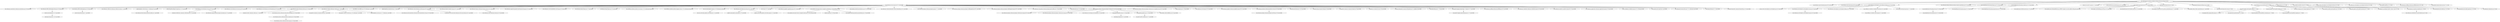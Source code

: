 digraph "de.codescape.jira.plugins:multiple-subtasks:atlassian-plugin:23.09.2" { 
	"de.codescape.jira.plugins:multiple-subtasks:atlassian-plugin:23.09.2" -> "com.atlassian.jira:jira-api:jar:9.11.0:provided" ; 
	"de.codescape.jira.plugins:multiple-subtasks:atlassian-plugin:23.09.2" -> "com.atlassian.upm:licensing-api:jar:6.0.4:provided" ; 
	"de.codescape.jira.plugins:multiple-subtasks:atlassian-plugin:23.09.2" -> "com.atlassian.upm:upm-api:jar:6.0.4:provided" ; 
	"de.codescape.jira.plugins:multiple-subtasks:atlassian-plugin:23.09.2" -> "com.atlassian.activeobjects:activeobjects-plugin:jar:4.0.3:provided" ; 
	"de.codescape.jira.plugins:multiple-subtasks:atlassian-plugin:23.09.2" -> "com.atlassian.plugin:atlassian-spring-scanner-annotation:jar:3.0.1:provided" ; 
	"de.codescape.jira.plugins:multiple-subtasks:atlassian-plugin:23.09.2" -> "org.springframework:spring-beans:jar:5.3.19:provided" ; 
	"de.codescape.jira.plugins:multiple-subtasks:atlassian-plugin:23.09.2" -> "org.springframework:spring-context:jar:5.3.19:provided" ; 
	"de.codescape.jira.plugins:multiple-subtasks:atlassian-plugin:23.09.2" -> "javax.ws.rs:jsr311-api:jar:1.1.1:provided" ; 
	"de.codescape.jira.plugins:multiple-subtasks:atlassian-plugin:23.09.2" -> "javax.servlet:javax.servlet-api:jar:4.0.1:provided" ; 
	"de.codescape.jira.plugins:multiple-subtasks:atlassian-plugin:23.09.2" -> "com.google.guava:guava:jar:31.0.1-jre:provided" ; 
	"de.codescape.jira.plugins:multiple-subtasks:atlassian-plugin:23.09.2" -> "org.hamcrest:hamcrest:jar:2.2:test" ; 
	"de.codescape.jira.plugins:multiple-subtasks:atlassian-plugin:23.09.2" -> "org.hamcrest:hamcrest-library:jar:2.2:test" ; 
	"de.codescape.jira.plugins:multiple-subtasks:atlassian-plugin:23.09.2" -> "com.atlassian.jira:jira-tests:jar:9.11.0:test" ; 
	"de.codescape.jira.plugins:multiple-subtasks:atlassian-plugin:23.09.2" -> "junit:junit:jar:4.13.1:test" ; 
	"de.codescape.jira.plugins:multiple-subtasks:atlassian-plugin:23.09.2" -> "org.mockito:mockito-core:jar:3.1.0:test" ; 
	"de.codescape.jira.plugins:multiple-subtasks:atlassian-plugin:23.09.2" -> "net.java.dev.activeobjects:activeobjects-test:jar:4.0.3:test" ; 
	"de.codescape.jira.plugins:multiple-subtasks:atlassian-plugin:23.09.2" -> "com.atlassian.activeobjects:activeobjects-test:jar:4.0.3:test" ; 
	"de.codescape.jira.plugins:multiple-subtasks:atlassian-plugin:23.09.2" -> "org.hsqldb:hsqldb:jar:2.5.0:test" ; 
	"de.codescape.jira.plugins:multiple-subtasks:atlassian-plugin:23.09.2" -> "com.atlassian.profiling:atlassian-profiling-api:jar:4.8.1:test" ; 
	"de.codescape.jira.plugins:multiple-subtasks:atlassian-plugin:23.09.2" -> "org.apache.lucene:lucene-core:jar:7.3.1:test" ; 
	"com.atlassian.jira:jira-api:jar:9.11.0:provided" -> "com.atlassian.annotations:atlassian-annotations:jar:4.0.0:provided" ; 
	"com.atlassian.jira:jira-api:jar:9.11.0:provided" -> "com.atlassian.ofbiz:entityengine-share:jar:3.0.9:provided" ; 
	"com.atlassian.jira:jira-api:jar:9.11.0:provided" -> "com.atlassian.ofbiz:entityengine:jar:3.0.9:provided" ; 
	"com.atlassian.jira:jira-api:jar:9.11.0:provided" -> "com.atlassian.collectors:atlassian-collectors-util:jar:1.1:provided" ; 
	"com.atlassian.jira:jira-api:jar:9.11.0:provided" -> "opensymphony:webwork:jar:1.4-atlassian-31:provided" ; 
	"com.atlassian.jira:jira-api:jar:9.11.0:provided" -> "webwork:pell-multipart-request:jar:1.31.0:provided" ; 
	"com.atlassian.jira:jira-api:jar:9.11.0:provided" -> "com.atlassian.core:atlassian-core:jar:8.0.0:provided" ; 
	"com.atlassian.jira:jira-api:jar:9.11.0:provided" -> "com.atlassian.core:atlassian-core-user:jar:8.0.0:provided" ; 
	"com.atlassian.jira:jira-api:jar:9.11.0:provided" -> "com.atlassian.core:atlassian-core-thumbnail:jar:8.0.0:provided" ; 
	"com.atlassian.jira:jira-api:jar:9.11.0:provided" -> "com.atlassian.extras:atlassian-extras:jar:3.4.6:provided" ; 
	"com.atlassian.jira:jira-api:jar:9.11.0:provided" -> "com.atlassian.velocity:atlassian-velocity:jar:1.4:provided" ; 
	"com.atlassian.jira:jira-api:jar:9.11.0:provided" -> "osworkflow:osworkflow:jar:2.9.0-atlassian-1:provided" ; 
	"com.atlassian.jira:jira-api:jar:9.11.0:provided" -> "opensymphony:propertyset:jar:1.5:provided" ; 
	"com.atlassian.jira:jira-api:jar:9.11.0:provided" -> "com.atlassian.cache:atlassian-cache-api:jar:6.0.2:provided" ; 
	"com.atlassian.jira:jira-api:jar:9.11.0:provided" -> "com.atlassian.beehive:beehive-api:jar:5.0.1:provided" ; 
	"com.atlassian.jira:jira-api:jar:9.11.0:provided" -> "com.atlassian.tenancy:atlassian-tenancy-api:jar:4.0.1:provided" ; 
	"com.atlassian.jira:jira-api:jar:9.11.0:provided" -> "com.atlassian.upgrade:upgrade-task-framework-api:jar:2.0.2:provided" ; 
	"com.atlassian.jira:jira-api:jar:9.11.0:provided" -> "com.atlassian.crowd:embedded-crowd-api:jar:5.0.6:provided" ; 
	"com.atlassian.jira:jira-api:jar:9.11.0:provided" -> "com.atlassian.fugue:fugue:jar:2.7.0:provided" ; 
	"com.atlassian.jira:jira-api:jar:9.11.0:provided" -> "io.atlassian.fugue:fugue:jar:5.0.0:provided" ; 
	"com.atlassian.jira:jira-api:jar:9.11.0:provided" -> "org.codehaus.jackson:jackson-core-asl:jar:1.9.14-atlassian-6:provided" ; 
	"com.atlassian.jira:jira-api:jar:9.11.0:provided" -> "org.codehaus.jackson:jackson-mapper-asl:jar:1.9.14-atlassian-6:provided" ; 
	"com.atlassian.jira:jira-api:jar:9.11.0:provided" -> "com.sun.mail:jakarta.mail:jar:1.6.5-atlassian-2:provided" ; 
	"com.atlassian.jira:jira-api:jar:9.11.0:provided" -> "com.atlassian.mail:atlassian-mail:jar:6.0.1:provided" ; 
	"com.atlassian.jira:jira-api:jar:9.11.0:provided" -> "oro:oro:jar:2.0.7:provided" ; 
	"com.atlassian.jira:jira-api:jar:9.11.0:provided" -> "com.atlassian.applinks:applinks-api:jar:9.0.15:provided" ; 
	"com.atlassian.jira:jira-api:jar:9.11.0:provided" -> "com.google.javascript:closure-compiler-unshaded:jar:v20181008:provided" ; 
	"com.atlassian.jira:jira-api:jar:9.11.0:provided" -> "com.google.protobuf:protobuf-java:jar:3.21.9:provided" ; 
	"com.atlassian.jira:jira-api:jar:9.11.0:provided" -> "com.atlassian.velocity.htmlsafe:velocity-htmlsafe:jar:4.0.1:provided" ; 
	"com.atlassian.jira:jira-api:jar:9.11.0:provided" -> "com.atlassian.plugins:atlassian-plugins-api:jar:7.1.7:provided" ; 
	"com.atlassian.jira:jira-api:jar:9.11.0:provided" -> "com.atlassian.plugins:atlassian-plugins-webfragment:jar:6.0.1:provided" ; 
	"com.atlassian.jira:jira-api:jar:9.11.0:provided" -> "com.atlassian.plugins:atlassian-plugins-webfragment-api:jar:6.0.1:provided" ; 
	"com.atlassian.jira:jira-api:jar:9.11.0:provided" -> "com.atlassian.ozymandias:atlassian-plugin-point-safety:jar:1.0.0:provided" ; 
	"com.atlassian.jira:jira-api:jar:9.11.0:provided" -> "jfree:jfreechart:jar:1.0.13:provided" ; 
	"com.atlassian.jira:jira-api:jar:9.11.0:provided" -> "com.atlassian.plugins:atlassian-plugins-webresource:jar:6.0.5:provided" ; 
	"com.atlassian.jira:jira-api:jar:9.11.0:provided" -> "com.atlassian.plugins:atlassian-plugins-webresource-compiler-gcc:jar:6.0.5:provided" ; 
	"com.atlassian.jira:jira-api:jar:9.11.0:provided" -> "jfree:jcommon:jar:1.0.8:provided" ; 
	"com.atlassian.jira:jira-api:jar:9.11.0:provided" -> "com.atlassian.sal:sal-api:jar:5.0.3:provided" ; 
	"com.atlassian.jira:jira-api:jar:9.11.0:provided" -> "com.atlassian.gadgets:atlassian-gadgets-api:jar:8.0.21:provided" ; 
	"com.atlassian.jira:jira-api:jar:9.11.0:provided" -> "com.atlassian.johnson:atlassian-johnson-core:jar:4.0.0:provided" ; 
	"com.atlassian.jira:jira-api:jar:9.11.0:provided" -> "joda-time:joda-time:jar:2.10.5:provided" ; 
	"com.atlassian.jira:jira-api:jar:9.11.0:provided" -> "commons-lang:commons-lang:jar:2.6:provided" ; 
	"com.atlassian.jira:jira-api:jar:9.11.0:provided" -> "org.apache.commons:commons-lang3:jar:3.9:provided" ; 
	"com.atlassian.jira:jira-api:jar:9.11.0:provided" -> "commons-io:commons-io:jar:2.8.0:provided" ; 
	"com.atlassian.jira:jira-api:jar:9.11.0:provided" -> "commons-httpclient:commons-httpclient:jar:3.1-jenkins-3:provided" ; 
	"com.atlassian.jira:jira-api:jar:9.11.0:provided" -> "org.slf4j:slf4j-api:jar:1.7.30:provided" ; 
	"com.atlassian.jira:jira-api:jar:9.11.0:provided" -> "org.apache.logging.log4j:log4j-1.2-api:jar:2.17.2:provided" ; 
	"com.atlassian.jira:jira-api:jar:9.11.0:provided" -> "com.atlassian.profiling:atlassian-profiling:jar:4.9.1:provided" ; 
	"com.atlassian.jira:jira-api:jar:9.11.0:provided" -> "com.atlassian.scheduler:atlassian-scheduler-api:jar:4.0.0:provided" ; 
	"com.atlassian.jira:jira-api:jar:9.11.0:provided" -> "com.atlassian.analytics:analytics-api:jar:8.2.10:provided" ; 
	"com.atlassian.jira:jira-api:jar:9.11.0:provided" -> "com.atlassian.application:atlassian-application-api:jar:2.0.0:provided" ; 
	"com.atlassian.jira:jira-api:jar:9.11.0:provided" -> "javax.validation:validation-api:jar:2.0.1.Final:provided" ; 
	"com.atlassian.jira:jira-api:jar:9.11.0:provided" -> "javax.inject:javax.inject:jar:1:provided" ; 
	"com.atlassian.jira:jira-api:jar:9.11.0:provided" -> "com.atlassian:lucene-extras:jar:7.3.1-atlassian-4:provided" ; 
	"com.atlassian.jira:jira-api:jar:9.11.0:provided" -> "org.dom4j:dom4j:jar:2.1.3:provided" ; 
	"com.atlassian.jira:jira-api:jar:9.11.0:provided" -> "commons-beanutils:commons-beanutils:jar:1.9.4:provided" ; 
	"com.atlassian.ofbiz:entityengine-share:jar:3.0.9:provided" -> "xerces:xercesImpl:jar:2.12.2:provided" ; 
	"xerces:xercesImpl:jar:2.12.2:provided" -> "xml-apis:xml-apis:jar:1.4.01:provided" ; 
	"com.atlassian.ofbiz:entityengine:jar:3.0.9:provided" -> "javax.transaction:jta:jar:1.1:provided" ; 
	"opensymphony:webwork:jar:1.4-atlassian-31:provided" -> "com.atlassian.html:atlassian-html-encoder:jar:1.4:provided" ; 
	"com.atlassian.core:atlassian-core:jar:8.0.0:provided" -> "commons-collections:commons-collections:jar:3.2.2:provided" ; 
	"com.atlassian.core:atlassian-core:jar:8.0.0:provided" -> "com.atlassian.image:atlassian-image-consumer:jar:1.0.1:provided" ; 
	"com.atlassian.extras:atlassian-extras:jar:3.4.6:provided" -> "commons-codec:commons-codec:jar:1.11:provided" ; 
	"com.atlassian.extras:atlassian-extras:jar:3.4.6:provided" -> "com.atlassian.extras:atlassian-extras-key-manager:jar:3.4.6:provided" ; 
	"com.atlassian.extras:atlassian-extras-key-manager:jar:3.4.6:provided" -> "com.atlassian.extras:atlassian-extras-common:jar:3.4.6:provided" ; 
	"com.atlassian.extras:atlassian-extras-common:jar:3.4.6:provided" -> "com.atlassian.extras:atlassian-extras-api:jar:3.4.6:provided" ; 
	"com.atlassian.velocity:atlassian-velocity:jar:1.4:provided" -> "org.apache.commons:commons-text:jar:1.9:provided" ; 
	"com.atlassian.velocity:atlassian-velocity:jar:1.4:provided" -> "org.apache.velocity:velocity:jar:1.6.4-atlassian-7:provided" ; 
	"com.atlassian.velocity:atlassian-velocity:jar:1.4:provided" -> "opensymphony:oscore:jar:2.2.7-atlassian-1:provided" ; 
	"com.atlassian.cache:atlassian-cache-api:jar:6.0.2:provided" -> "com.atlassian.instrumentation:atlassian-instrumentation-core:jar:3.0.0:provided" ; 
	"com.atlassian.cache:atlassian-cache-api:jar:6.0.2:provided" -> "io.atlassian.util.concurrent:atlassian-util-concurrent:jar:4.0.1:provided" ; 
	"com.atlassian.tenancy:atlassian-tenancy-api:jar:4.0.1:provided" -> "com.atlassian.event:atlassian-event:jar:4.0.5:provided" ; 
	"com.sun.mail:jakarta.mail:jar:1.6.5-atlassian-2:provided" -> "com.sun.activation:jakarta.activation:jar:1.2.1:provided" ; 
	"com.atlassian.mail:atlassian-mail:jar:6.0.1:provided" -> "jakarta.mail:jakarta.mail-api:jar:1.6.7:provided" ; 
	"com.atlassian.mail:atlassian-mail:jar:6.0.1:provided" -> "jakarta.activation:jakarta.activation-api:jar:1.2.2:provided" ; 
	"com.google.javascript:closure-compiler-unshaded:jar:v20181008:provided" -> "com.google.javascript:closure-compiler-externs:jar:v20181008:provided" ; 
	"com.google.javascript:closure-compiler-unshaded:jar:v20181008:provided" -> "args4j:args4j:jar:2.0.26:provided" ; 
	"com.google.javascript:closure-compiler-unshaded:jar:v20181008:provided" -> "com.google.jsinterop:jsinterop-annotations:jar:1.0.0:provided" ; 
	"com.atlassian.plugins:atlassian-plugins-webresource:jar:6.0.5:provided" -> "com.atlassian.plugins:atlassian-plugins-webresource-api:jar:6.0.5:provided" ; 
	"com.atlassian.plugins:atlassian-plugins-webresource:jar:6.0.5:provided" -> "com.atlassian.plugins:atlassian-plugins-webresource-spi:jar:6.0.5:provided" ; 
	"com.atlassian.plugins:atlassian-plugins-webresource:jar:6.0.5:provided" -> "com.atlassian.sourcemap:sourcemap:jar:2.0.0:provided" ; 
	"com.atlassian.plugins:atlassian-plugins-webresource:jar:6.0.5:provided" -> "org.jgrapht:jgrapht-core:jar:1.4.0:provided" ; 
	"com.atlassian.plugins:atlassian-plugins-webresource:jar:6.0.5:provided" -> "org.jgrapht:jgrapht-io:jar:1.4.0:provided" ; 
	"com.atlassian.plugins:atlassian-plugins-webresource:jar:6.0.5:provided" -> "org.tuckey:urlrewritefilter:jar:4.0.4:provided" ; 
	"org.jgrapht:jgrapht-core:jar:1.4.0:provided" -> "org.jheaps:jheaps:jar:0.11:provided" ; 
	"org.jgrapht:jgrapht-io:jar:1.4.0:provided" -> "org.antlr:antlr4-runtime:jar:4.7.2:provided" ; 
	"com.atlassian.johnson:atlassian-johnson-core:jar:4.0.0:provided" -> "com.atlassian.plugins:atlassian-plugins-servlet:jar:5.0.0:provided" ; 
	"org.apache.logging.log4j:log4j-1.2-api:jar:2.17.2:provided" -> "org.apache.logging.log4j:log4j-api:jar:2.17.2:provided" ; 
	"com.atlassian.activeobjects:activeobjects-plugin:jar:4.0.3:provided" -> "net.java.dev.activeobjects:activeobjects:jar:4.0.3:provided" ; 
	"com.atlassian.activeobjects:activeobjects-plugin:jar:4.0.3:provided" -> "com.atlassian.activeobjects:activeobjects-core:jar:4.0.3:provided" ; 
	"com.atlassian.activeobjects:activeobjects-plugin:jar:4.0.3:provided" -> "com.atlassian.activeobjects:activeobjects-dbex:jar:4.0.3:provided" ; 
	"com.atlassian.activeobjects:activeobjects-plugin:jar:4.0.3:provided" -> "org.codehaus.woodstox:woodstox-core-asl:jar:4.4.1:provided" ; 
	"com.atlassian.activeobjects:activeobjects-plugin:jar:4.0.3:provided" -> "com.google.code.gson:gson:jar:1.7.2:provided" ; 
	"com.atlassian.activeobjects:activeobjects-core:jar:4.0.3:provided" -> "com.atlassian.activeobjects:activeobjects-spi:jar:4.0.3:provided" ; 
	"org.codehaus.woodstox:woodstox-core-asl:jar:4.4.1:provided" -> "org.codehaus.woodstox:stax2-api:jar:3.1.4:provided" ; 
	"org.springframework:spring-beans:jar:5.3.19:provided" -> "org.springframework:spring-core:jar:5.3.19:provided" ; 
	"org.springframework:spring-core:jar:5.3.19:provided" -> "org.springframework:spring-jcl:jar:5.3.19:provided" ; 
	"org.springframework:spring-context:jar:5.3.19:provided" -> "org.springframework:spring-aop:jar:5.3.19:provided" ; 
	"org.springframework:spring-context:jar:5.3.19:provided" -> "org.springframework:spring-expression:jar:5.3.19:provided" ; 
	"com.google.guava:guava:jar:31.0.1-jre:provided" -> "com.google.guava:failureaccess:jar:1.0.1:provided" ; 
	"com.google.guava:guava:jar:31.0.1-jre:provided" -> "com.google.guava:listenablefuture:jar:9999.0-empty-to-avoid-conflict-with-guava:provided" ; 
	"com.google.guava:guava:jar:31.0.1-jre:provided" -> "com.google.code.findbugs:jsr305:jar:3.0.2:provided" ; 
	"com.google.guava:guava:jar:31.0.1-jre:provided" -> "org.checkerframework:checker-qual:jar:3.12.0:provided" ; 
	"com.google.guava:guava:jar:31.0.1-jre:provided" -> "com.google.errorprone:error_prone_annotations:jar:2.7.1:provided" ; 
	"com.google.guava:guava:jar:31.0.1-jre:provided" -> "com.google.j2objc:j2objc-annotations:jar:1.3:provided" ; 
	"org.hamcrest:hamcrest-library:jar:2.2:test" -> "org.hamcrest:hamcrest-core:jar:2.2:test" ; 
	"com.atlassian.jira:jira-tests:jar:9.11.0:test" -> "org.junit.jupiter:junit-jupiter-api:jar:5.7.0:test" ; 
	"com.atlassian.jira:jira-tests:jar:9.11.0:test" -> "org.junit.jupiter:junit-jupiter-engine:jar:5.7.0:test" ; 
	"com.atlassian.jira:jira-tests:jar:9.11.0:test" -> "org.junit.vintage:junit-vintage-engine:jar:5.7.0:test" ; 
	"com.atlassian.jira:jira-tests:jar:9.11.0:test" -> "org.mockito:mockito-junit-jupiter:jar:2.23.0:test" ; 
	"com.atlassian.jira:jira-tests:jar:9.11.0:test" -> "org.junit.jupiter:junit-jupiter-params:jar:5.7.0:test" ; 
	"com.atlassian.jira:jira-tests:jar:9.11.0:test" -> "mockobjects:mockobjects-jdk1.3-j2ee1.3:jar:0.07:test" ; 
	"com.atlassian.jira:jira-tests:jar:9.11.0:test" -> "com.atlassian.inception:inception:jar:1.25:test" ; 
	"org.junit.jupiter:junit-jupiter-api:jar:5.7.0:test" -> "org.apiguardian:apiguardian-api:jar:1.1.0:test" ; 
	"org.junit.jupiter:junit-jupiter-api:jar:5.7.0:test" -> "org.opentest4j:opentest4j:jar:1.2.0:test" ; 
	"org.junit.jupiter:junit-jupiter-api:jar:5.7.0:test" -> "org.junit.platform:junit-platform-commons:jar:1.7.0:test" ; 
	"org.junit.jupiter:junit-jupiter-engine:jar:5.7.0:test" -> "org.junit.platform:junit-platform-engine:jar:1.7.0:test" ; 
	"com.atlassian.inception:inception:jar:1.25:test" -> "com.atlassian.modzdetector:modz-detector:jar:0.2:test" ; 
	"org.mockito:mockito-core:jar:3.1.0:test" -> "net.bytebuddy:byte-buddy:jar:1.9.10:test" ; 
	"org.mockito:mockito-core:jar:3.1.0:test" -> "net.bytebuddy:byte-buddy-agent:jar:1.9.10:test" ; 
	"org.mockito:mockito-core:jar:3.1.0:test" -> "org.objenesis:objenesis:jar:2.6:test" ; 
 } 